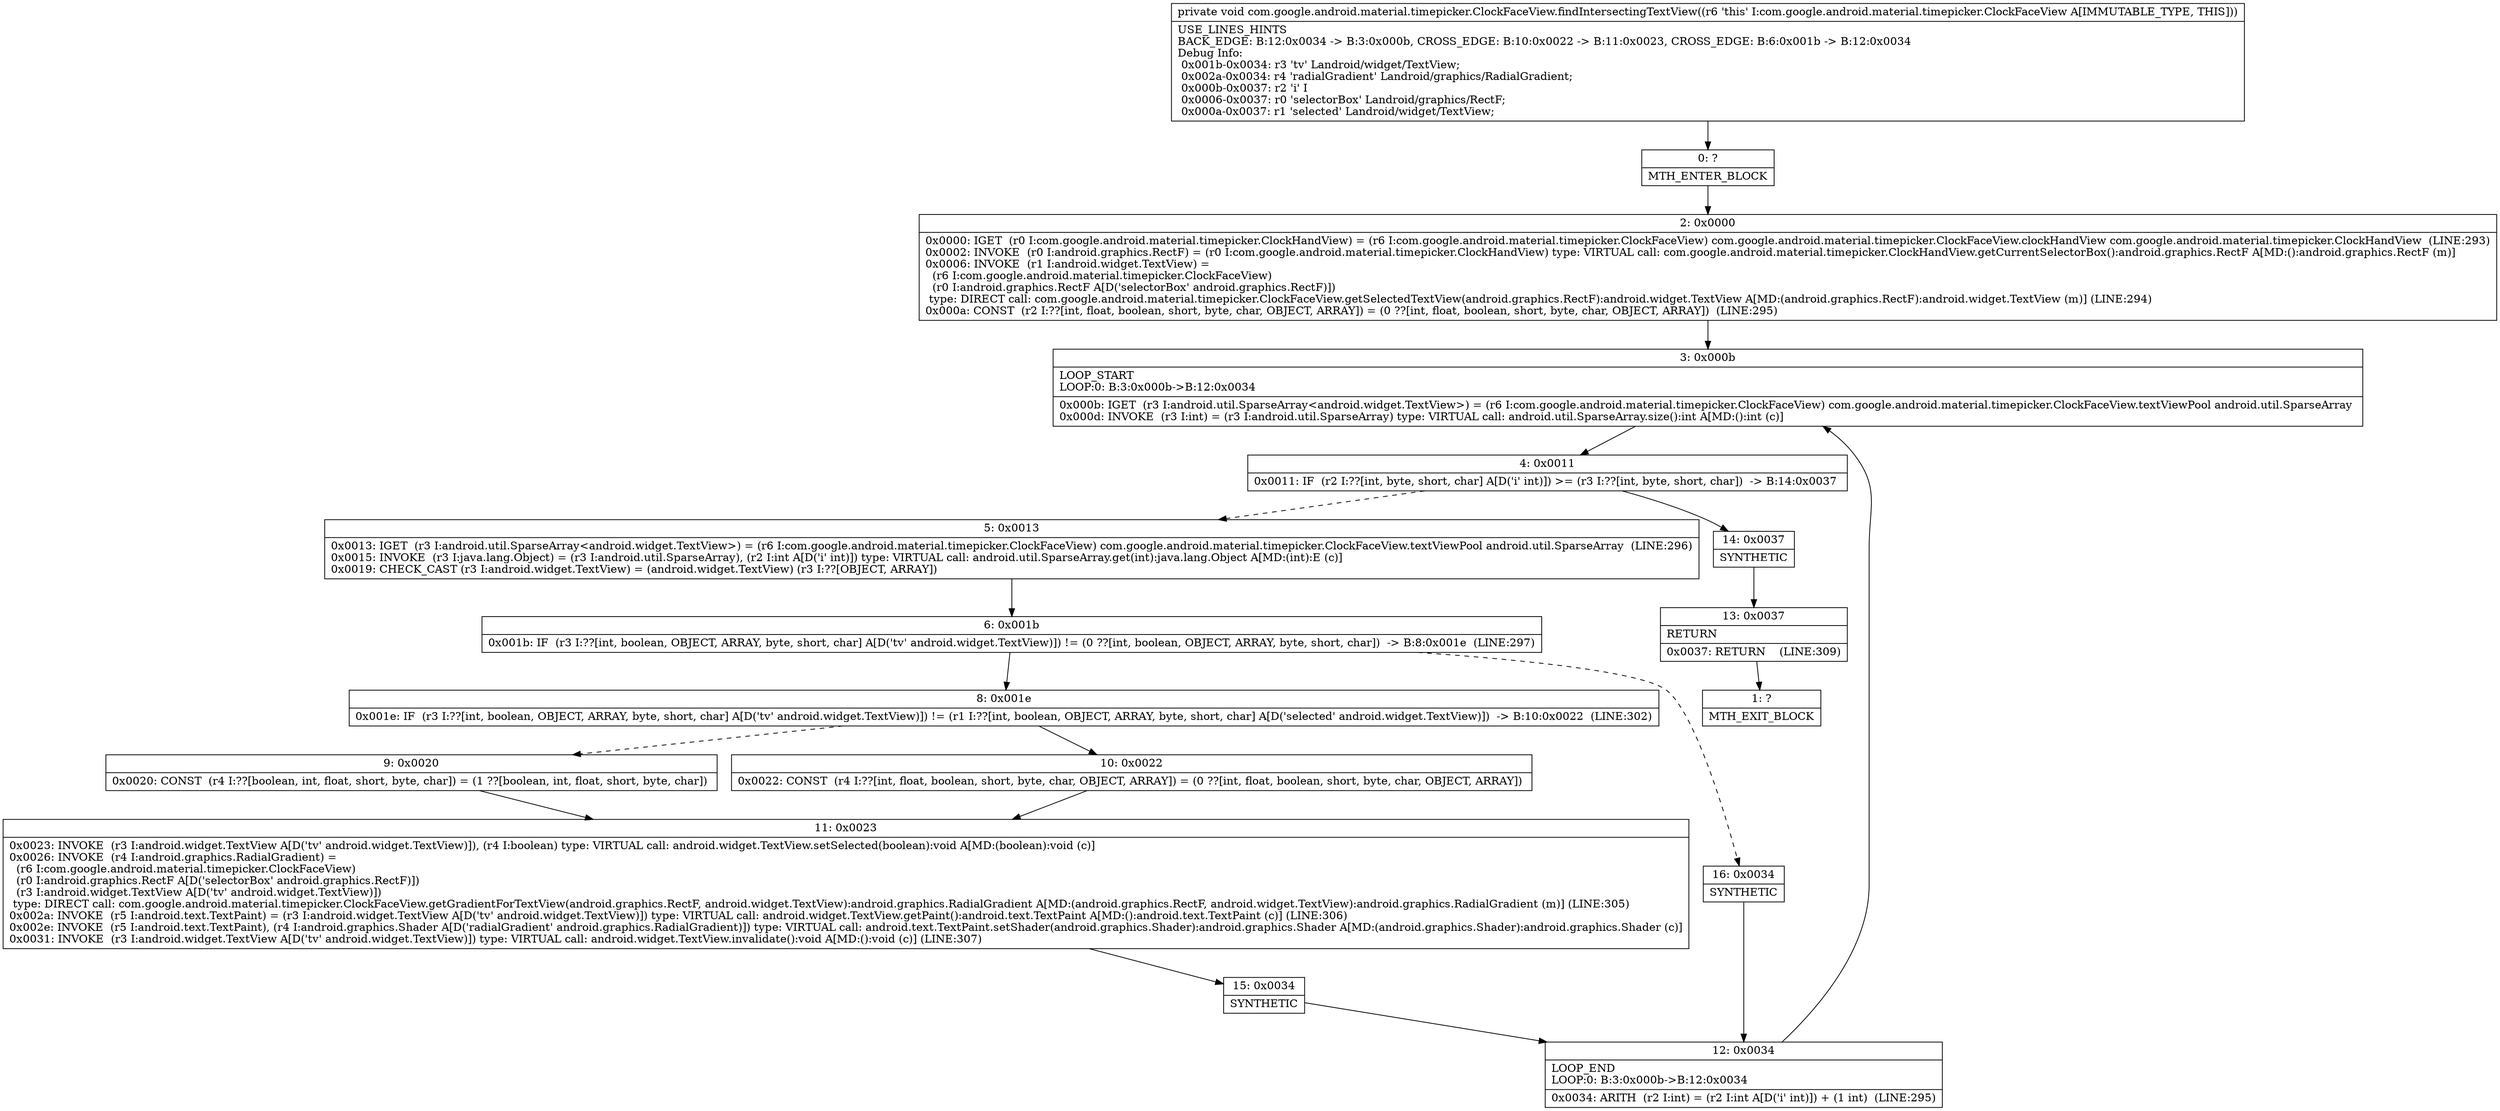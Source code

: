 digraph "CFG forcom.google.android.material.timepicker.ClockFaceView.findIntersectingTextView()V" {
Node_0 [shape=record,label="{0\:\ ?|MTH_ENTER_BLOCK\l}"];
Node_2 [shape=record,label="{2\:\ 0x0000|0x0000: IGET  (r0 I:com.google.android.material.timepicker.ClockHandView) = (r6 I:com.google.android.material.timepicker.ClockFaceView) com.google.android.material.timepicker.ClockFaceView.clockHandView com.google.android.material.timepicker.ClockHandView  (LINE:293)\l0x0002: INVOKE  (r0 I:android.graphics.RectF) = (r0 I:com.google.android.material.timepicker.ClockHandView) type: VIRTUAL call: com.google.android.material.timepicker.ClockHandView.getCurrentSelectorBox():android.graphics.RectF A[MD:():android.graphics.RectF (m)]\l0x0006: INVOKE  (r1 I:android.widget.TextView) = \l  (r6 I:com.google.android.material.timepicker.ClockFaceView)\l  (r0 I:android.graphics.RectF A[D('selectorBox' android.graphics.RectF)])\l type: DIRECT call: com.google.android.material.timepicker.ClockFaceView.getSelectedTextView(android.graphics.RectF):android.widget.TextView A[MD:(android.graphics.RectF):android.widget.TextView (m)] (LINE:294)\l0x000a: CONST  (r2 I:??[int, float, boolean, short, byte, char, OBJECT, ARRAY]) = (0 ??[int, float, boolean, short, byte, char, OBJECT, ARRAY])  (LINE:295)\l}"];
Node_3 [shape=record,label="{3\:\ 0x000b|LOOP_START\lLOOP:0: B:3:0x000b\-\>B:12:0x0034\l|0x000b: IGET  (r3 I:android.util.SparseArray\<android.widget.TextView\>) = (r6 I:com.google.android.material.timepicker.ClockFaceView) com.google.android.material.timepicker.ClockFaceView.textViewPool android.util.SparseArray \l0x000d: INVOKE  (r3 I:int) = (r3 I:android.util.SparseArray) type: VIRTUAL call: android.util.SparseArray.size():int A[MD:():int (c)]\l}"];
Node_4 [shape=record,label="{4\:\ 0x0011|0x0011: IF  (r2 I:??[int, byte, short, char] A[D('i' int)]) \>= (r3 I:??[int, byte, short, char])  \-\> B:14:0x0037 \l}"];
Node_5 [shape=record,label="{5\:\ 0x0013|0x0013: IGET  (r3 I:android.util.SparseArray\<android.widget.TextView\>) = (r6 I:com.google.android.material.timepicker.ClockFaceView) com.google.android.material.timepicker.ClockFaceView.textViewPool android.util.SparseArray  (LINE:296)\l0x0015: INVOKE  (r3 I:java.lang.Object) = (r3 I:android.util.SparseArray), (r2 I:int A[D('i' int)]) type: VIRTUAL call: android.util.SparseArray.get(int):java.lang.Object A[MD:(int):E (c)]\l0x0019: CHECK_CAST (r3 I:android.widget.TextView) = (android.widget.TextView) (r3 I:??[OBJECT, ARRAY]) \l}"];
Node_6 [shape=record,label="{6\:\ 0x001b|0x001b: IF  (r3 I:??[int, boolean, OBJECT, ARRAY, byte, short, char] A[D('tv' android.widget.TextView)]) != (0 ??[int, boolean, OBJECT, ARRAY, byte, short, char])  \-\> B:8:0x001e  (LINE:297)\l}"];
Node_8 [shape=record,label="{8\:\ 0x001e|0x001e: IF  (r3 I:??[int, boolean, OBJECT, ARRAY, byte, short, char] A[D('tv' android.widget.TextView)]) != (r1 I:??[int, boolean, OBJECT, ARRAY, byte, short, char] A[D('selected' android.widget.TextView)])  \-\> B:10:0x0022  (LINE:302)\l}"];
Node_9 [shape=record,label="{9\:\ 0x0020|0x0020: CONST  (r4 I:??[boolean, int, float, short, byte, char]) = (1 ??[boolean, int, float, short, byte, char]) \l}"];
Node_11 [shape=record,label="{11\:\ 0x0023|0x0023: INVOKE  (r3 I:android.widget.TextView A[D('tv' android.widget.TextView)]), (r4 I:boolean) type: VIRTUAL call: android.widget.TextView.setSelected(boolean):void A[MD:(boolean):void (c)]\l0x0026: INVOKE  (r4 I:android.graphics.RadialGradient) = \l  (r6 I:com.google.android.material.timepicker.ClockFaceView)\l  (r0 I:android.graphics.RectF A[D('selectorBox' android.graphics.RectF)])\l  (r3 I:android.widget.TextView A[D('tv' android.widget.TextView)])\l type: DIRECT call: com.google.android.material.timepicker.ClockFaceView.getGradientForTextView(android.graphics.RectF, android.widget.TextView):android.graphics.RadialGradient A[MD:(android.graphics.RectF, android.widget.TextView):android.graphics.RadialGradient (m)] (LINE:305)\l0x002a: INVOKE  (r5 I:android.text.TextPaint) = (r3 I:android.widget.TextView A[D('tv' android.widget.TextView)]) type: VIRTUAL call: android.widget.TextView.getPaint():android.text.TextPaint A[MD:():android.text.TextPaint (c)] (LINE:306)\l0x002e: INVOKE  (r5 I:android.text.TextPaint), (r4 I:android.graphics.Shader A[D('radialGradient' android.graphics.RadialGradient)]) type: VIRTUAL call: android.text.TextPaint.setShader(android.graphics.Shader):android.graphics.Shader A[MD:(android.graphics.Shader):android.graphics.Shader (c)]\l0x0031: INVOKE  (r3 I:android.widget.TextView A[D('tv' android.widget.TextView)]) type: VIRTUAL call: android.widget.TextView.invalidate():void A[MD:():void (c)] (LINE:307)\l}"];
Node_15 [shape=record,label="{15\:\ 0x0034|SYNTHETIC\l}"];
Node_12 [shape=record,label="{12\:\ 0x0034|LOOP_END\lLOOP:0: B:3:0x000b\-\>B:12:0x0034\l|0x0034: ARITH  (r2 I:int) = (r2 I:int A[D('i' int)]) + (1 int)  (LINE:295)\l}"];
Node_10 [shape=record,label="{10\:\ 0x0022|0x0022: CONST  (r4 I:??[int, float, boolean, short, byte, char, OBJECT, ARRAY]) = (0 ??[int, float, boolean, short, byte, char, OBJECT, ARRAY]) \l}"];
Node_16 [shape=record,label="{16\:\ 0x0034|SYNTHETIC\l}"];
Node_14 [shape=record,label="{14\:\ 0x0037|SYNTHETIC\l}"];
Node_13 [shape=record,label="{13\:\ 0x0037|RETURN\l|0x0037: RETURN    (LINE:309)\l}"];
Node_1 [shape=record,label="{1\:\ ?|MTH_EXIT_BLOCK\l}"];
MethodNode[shape=record,label="{private void com.google.android.material.timepicker.ClockFaceView.findIntersectingTextView((r6 'this' I:com.google.android.material.timepicker.ClockFaceView A[IMMUTABLE_TYPE, THIS]))  | USE_LINES_HINTS\lBACK_EDGE: B:12:0x0034 \-\> B:3:0x000b, CROSS_EDGE: B:10:0x0022 \-\> B:11:0x0023, CROSS_EDGE: B:6:0x001b \-\> B:12:0x0034\lDebug Info:\l  0x001b\-0x0034: r3 'tv' Landroid\/widget\/TextView;\l  0x002a\-0x0034: r4 'radialGradient' Landroid\/graphics\/RadialGradient;\l  0x000b\-0x0037: r2 'i' I\l  0x0006\-0x0037: r0 'selectorBox' Landroid\/graphics\/RectF;\l  0x000a\-0x0037: r1 'selected' Landroid\/widget\/TextView;\l}"];
MethodNode -> Node_0;Node_0 -> Node_2;
Node_2 -> Node_3;
Node_3 -> Node_4;
Node_4 -> Node_5[style=dashed];
Node_4 -> Node_14;
Node_5 -> Node_6;
Node_6 -> Node_8;
Node_6 -> Node_16[style=dashed];
Node_8 -> Node_9[style=dashed];
Node_8 -> Node_10;
Node_9 -> Node_11;
Node_11 -> Node_15;
Node_15 -> Node_12;
Node_12 -> Node_3;
Node_10 -> Node_11;
Node_16 -> Node_12;
Node_14 -> Node_13;
Node_13 -> Node_1;
}

